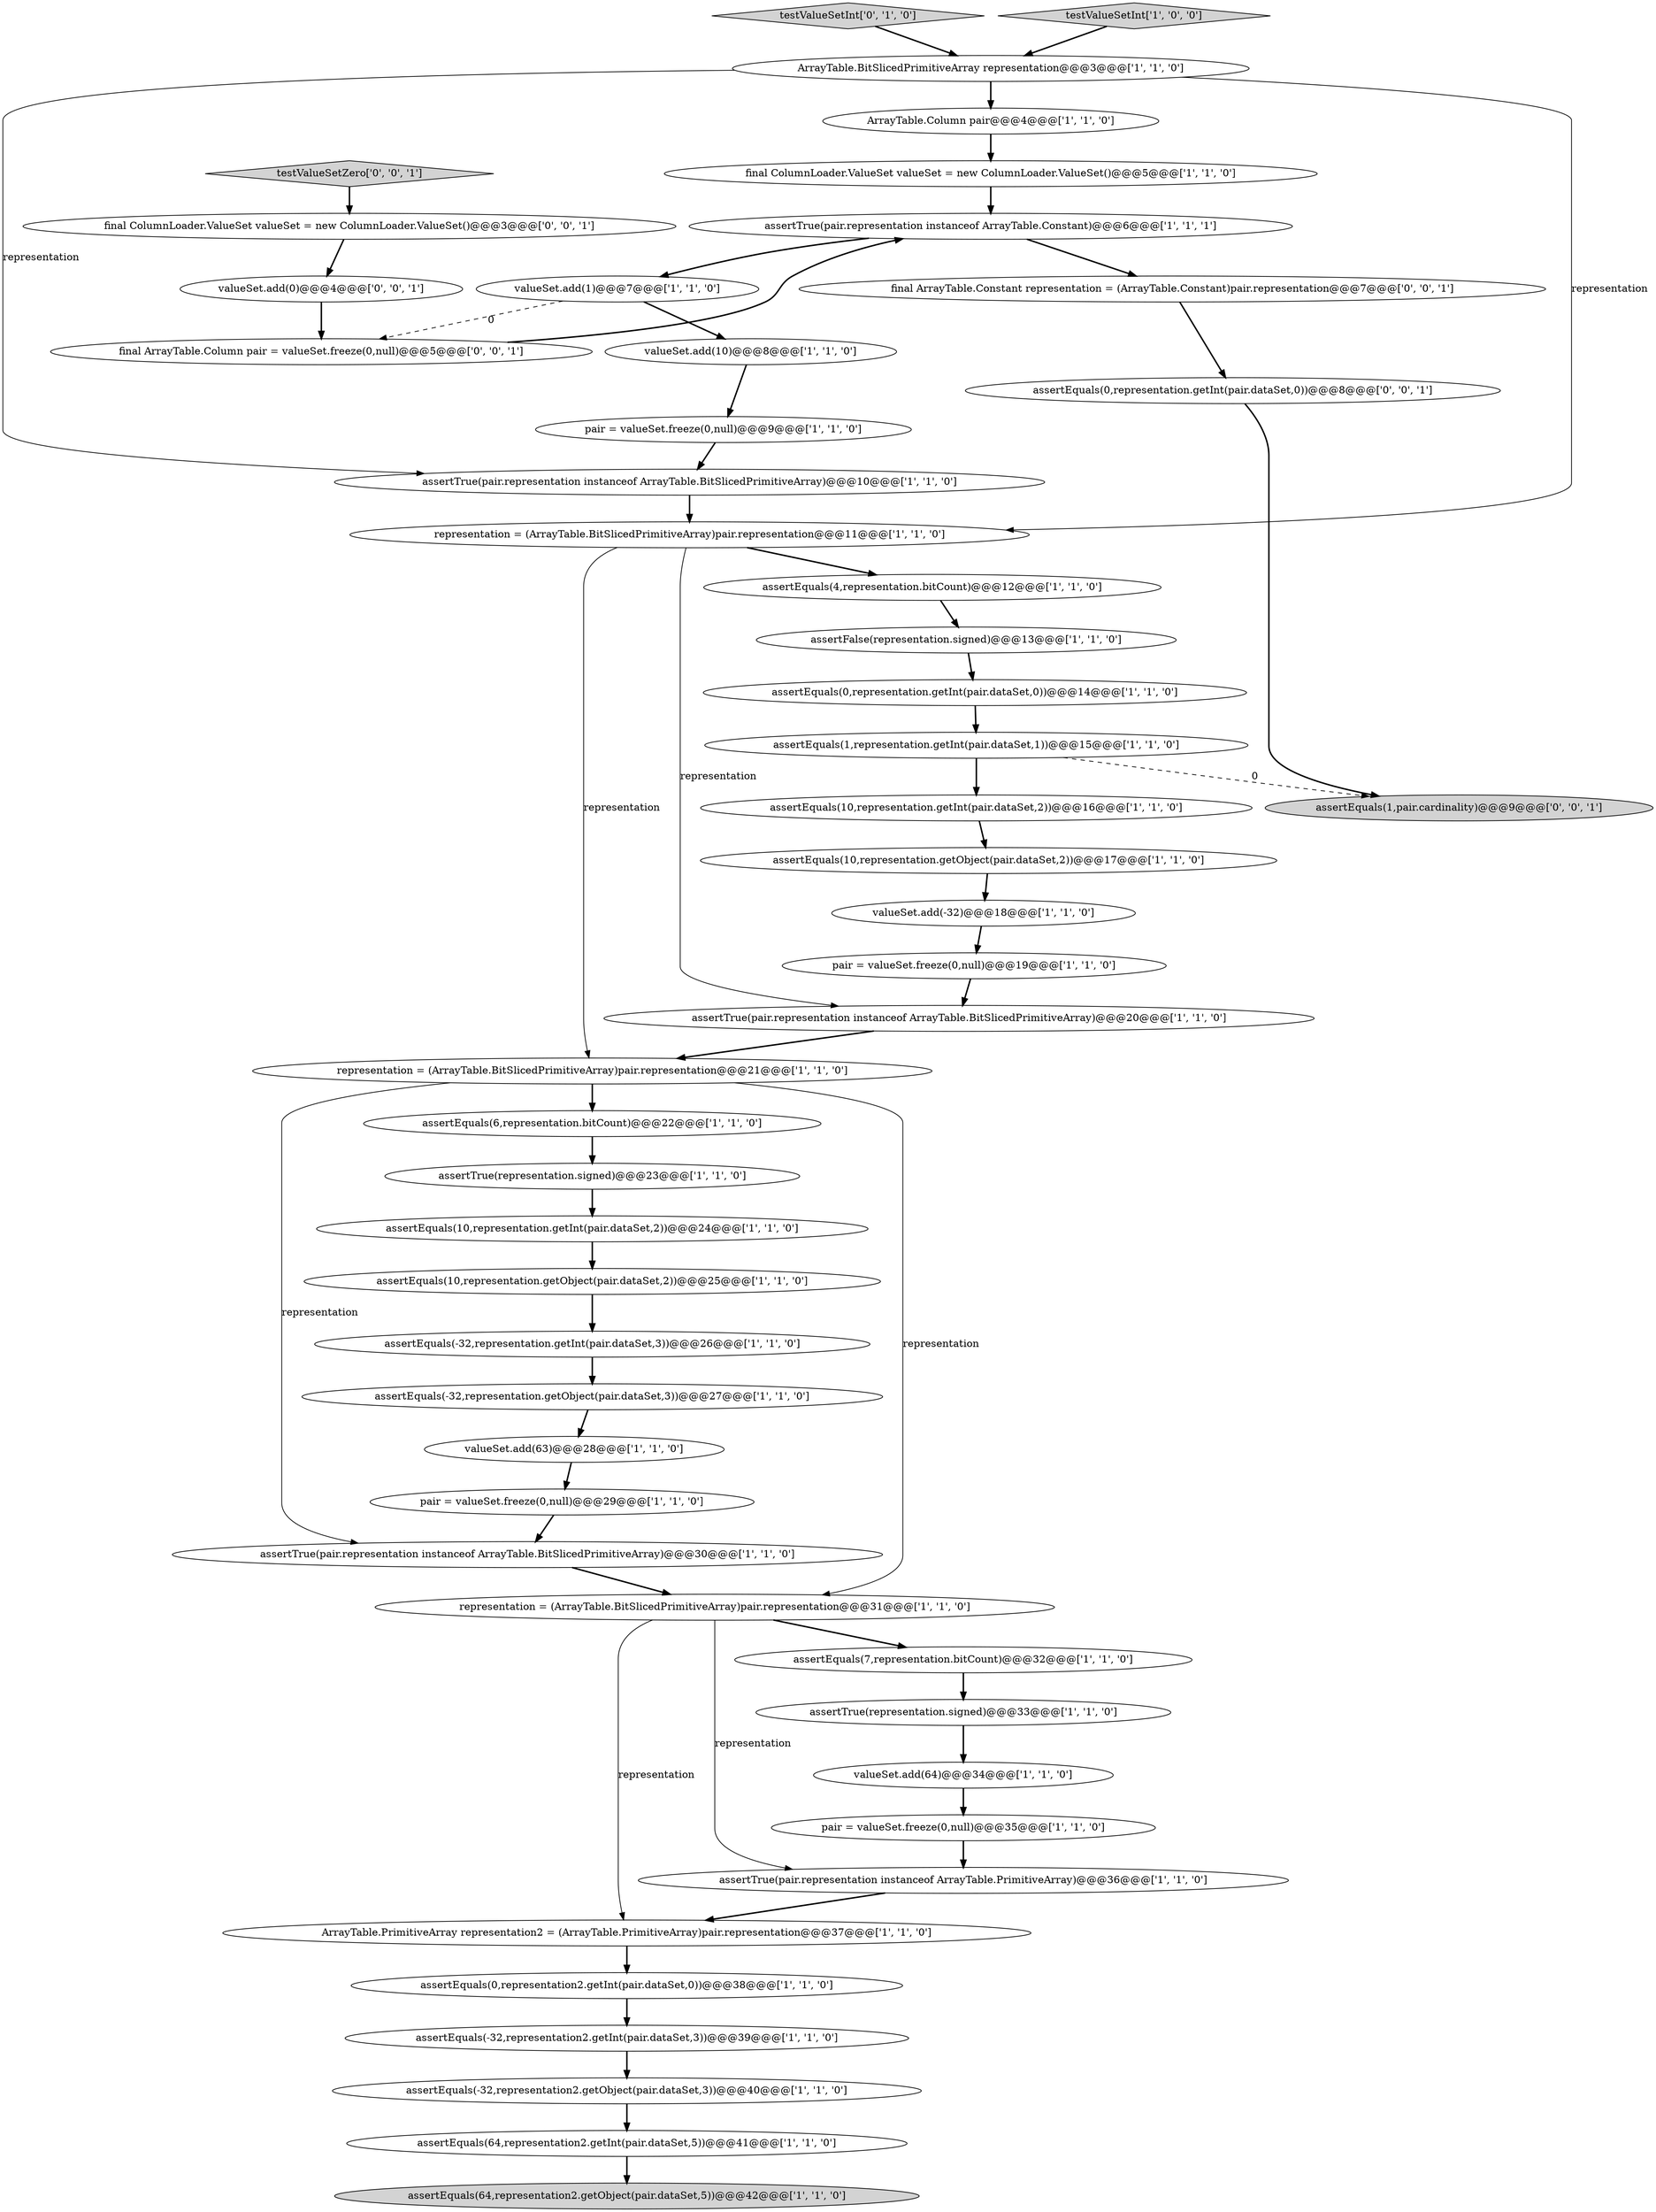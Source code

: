 digraph {
4 [style = filled, label = "assertEquals(10,representation.getInt(pair.dataSet,2))@@@16@@@['1', '1', '0']", fillcolor = white, shape = ellipse image = "AAA0AAABBB1BBB"];
45 [style = filled, label = "final ArrayTable.Constant representation = (ArrayTable.Constant)pair.representation@@@7@@@['0', '0', '1']", fillcolor = white, shape = ellipse image = "AAA0AAABBB3BBB"];
6 [style = filled, label = "assertTrue(pair.representation instanceof ArrayTable.BitSlicedPrimitiveArray)@@@30@@@['1', '1', '0']", fillcolor = white, shape = ellipse image = "AAA0AAABBB1BBB"];
2 [style = filled, label = "assertEquals(10,representation.getObject(pair.dataSet,2))@@@25@@@['1', '1', '0']", fillcolor = white, shape = ellipse image = "AAA0AAABBB1BBB"];
12 [style = filled, label = "representation = (ArrayTable.BitSlicedPrimitiveArray)pair.representation@@@21@@@['1', '1', '0']", fillcolor = white, shape = ellipse image = "AAA0AAABBB1BBB"];
22 [style = filled, label = "assertTrue(pair.representation instanceof ArrayTable.BitSlicedPrimitiveArray)@@@10@@@['1', '1', '0']", fillcolor = white, shape = ellipse image = "AAA0AAABBB1BBB"];
35 [style = filled, label = "assertEquals(0,representation.getInt(pair.dataSet,0))@@@14@@@['1', '1', '0']", fillcolor = white, shape = ellipse image = "AAA0AAABBB1BBB"];
7 [style = filled, label = "assertEquals(-32,representation2.getObject(pair.dataSet,3))@@@40@@@['1', '1', '0']", fillcolor = white, shape = ellipse image = "AAA0AAABBB1BBB"];
21 [style = filled, label = "assertTrue(representation.signed)@@@23@@@['1', '1', '0']", fillcolor = white, shape = ellipse image = "AAA0AAABBB1BBB"];
41 [style = filled, label = "testValueSetInt['0', '1', '0']", fillcolor = lightgray, shape = diamond image = "AAA0AAABBB2BBB"];
37 [style = filled, label = "assertEquals(4,representation.bitCount)@@@12@@@['1', '1', '0']", fillcolor = white, shape = ellipse image = "AAA0AAABBB1BBB"];
39 [style = filled, label = "assertEquals(-32,representation2.getInt(pair.dataSet,3))@@@39@@@['1', '1', '0']", fillcolor = white, shape = ellipse image = "AAA0AAABBB1BBB"];
25 [style = filled, label = "pair = valueSet.freeze(0,null)@@@29@@@['1', '1', '0']", fillcolor = white, shape = ellipse image = "AAA0AAABBB1BBB"];
0 [style = filled, label = "valueSet.add(64)@@@34@@@['1', '1', '0']", fillcolor = white, shape = ellipse image = "AAA0AAABBB1BBB"];
3 [style = filled, label = "assertEquals(64,representation2.getObject(pair.dataSet,5))@@@42@@@['1', '1', '0']", fillcolor = lightgray, shape = ellipse image = "AAA0AAABBB1BBB"];
14 [style = filled, label = "assertEquals(-32,representation.getObject(pair.dataSet,3))@@@27@@@['1', '1', '0']", fillcolor = white, shape = ellipse image = "AAA0AAABBB1BBB"];
27 [style = filled, label = "pair = valueSet.freeze(0,null)@@@19@@@['1', '1', '0']", fillcolor = white, shape = ellipse image = "AAA0AAABBB1BBB"];
31 [style = filled, label = "representation = (ArrayTable.BitSlicedPrimitiveArray)pair.representation@@@31@@@['1', '1', '0']", fillcolor = white, shape = ellipse image = "AAA0AAABBB1BBB"];
26 [style = filled, label = "assertTrue(pair.representation instanceof ArrayTable.PrimitiveArray)@@@36@@@['1', '1', '0']", fillcolor = white, shape = ellipse image = "AAA0AAABBB1BBB"];
15 [style = filled, label = "assertTrue(representation.signed)@@@33@@@['1', '1', '0']", fillcolor = white, shape = ellipse image = "AAA0AAABBB1BBB"];
33 [style = filled, label = "final ColumnLoader.ValueSet valueSet = new ColumnLoader.ValueSet()@@@5@@@['1', '1', '0']", fillcolor = white, shape = ellipse image = "AAA0AAABBB1BBB"];
20 [style = filled, label = "assertEquals(7,representation.bitCount)@@@32@@@['1', '1', '0']", fillcolor = white, shape = ellipse image = "AAA0AAABBB1BBB"];
1 [style = filled, label = "assertEquals(6,representation.bitCount)@@@22@@@['1', '1', '0']", fillcolor = white, shape = ellipse image = "AAA0AAABBB1BBB"];
28 [style = filled, label = "assertTrue(pair.representation instanceof ArrayTable.BitSlicedPrimitiveArray)@@@20@@@['1', '1', '0']", fillcolor = white, shape = ellipse image = "AAA0AAABBB1BBB"];
38 [style = filled, label = "assertEquals(0,representation2.getInt(pair.dataSet,0))@@@38@@@['1', '1', '0']", fillcolor = white, shape = ellipse image = "AAA0AAABBB1BBB"];
30 [style = filled, label = "assertEquals(1,representation.getInt(pair.dataSet,1))@@@15@@@['1', '1', '0']", fillcolor = white, shape = ellipse image = "AAA0AAABBB1BBB"];
24 [style = filled, label = "ArrayTable.Column pair@@@4@@@['1', '1', '0']", fillcolor = white, shape = ellipse image = "AAA0AAABBB1BBB"];
42 [style = filled, label = "assertEquals(0,representation.getInt(pair.dataSet,0))@@@8@@@['0', '0', '1']", fillcolor = white, shape = ellipse image = "AAA0AAABBB3BBB"];
11 [style = filled, label = "assertEquals(-32,representation.getInt(pair.dataSet,3))@@@26@@@['1', '1', '0']", fillcolor = white, shape = ellipse image = "AAA0AAABBB1BBB"];
44 [style = filled, label = "final ColumnLoader.ValueSet valueSet = new ColumnLoader.ValueSet()@@@3@@@['0', '0', '1']", fillcolor = white, shape = ellipse image = "AAA0AAABBB3BBB"];
9 [style = filled, label = "assertEquals(10,representation.getObject(pair.dataSet,2))@@@17@@@['1', '1', '0']", fillcolor = white, shape = ellipse image = "AAA0AAABBB1BBB"];
40 [style = filled, label = "assertEquals(64,representation2.getInt(pair.dataSet,5))@@@41@@@['1', '1', '0']", fillcolor = white, shape = ellipse image = "AAA0AAABBB1BBB"];
17 [style = filled, label = "pair = valueSet.freeze(0,null)@@@35@@@['1', '1', '0']", fillcolor = white, shape = ellipse image = "AAA0AAABBB1BBB"];
23 [style = filled, label = "ArrayTable.BitSlicedPrimitiveArray representation@@@3@@@['1', '1', '0']", fillcolor = white, shape = ellipse image = "AAA0AAABBB1BBB"];
34 [style = filled, label = "assertEquals(10,representation.getInt(pair.dataSet,2))@@@24@@@['1', '1', '0']", fillcolor = white, shape = ellipse image = "AAA0AAABBB1BBB"];
48 [style = filled, label = "testValueSetZero['0', '0', '1']", fillcolor = lightgray, shape = diamond image = "AAA0AAABBB3BBB"];
18 [style = filled, label = "valueSet.add(63)@@@28@@@['1', '1', '0']", fillcolor = white, shape = ellipse image = "AAA0AAABBB1BBB"];
19 [style = filled, label = "assertTrue(pair.representation instanceof ArrayTable.Constant)@@@6@@@['1', '1', '1']", fillcolor = white, shape = ellipse image = "AAA0AAABBB1BBB"];
10 [style = filled, label = "ArrayTable.PrimitiveArray representation2 = (ArrayTable.PrimitiveArray)pair.representation@@@37@@@['1', '1', '0']", fillcolor = white, shape = ellipse image = "AAA0AAABBB1BBB"];
13 [style = filled, label = "valueSet.add(-32)@@@18@@@['1', '1', '0']", fillcolor = white, shape = ellipse image = "AAA0AAABBB1BBB"];
32 [style = filled, label = "testValueSetInt['1', '0', '0']", fillcolor = lightgray, shape = diamond image = "AAA0AAABBB1BBB"];
46 [style = filled, label = "assertEquals(1,pair.cardinality)@@@9@@@['0', '0', '1']", fillcolor = lightgray, shape = ellipse image = "AAA0AAABBB3BBB"];
36 [style = filled, label = "valueSet.add(10)@@@8@@@['1', '1', '0']", fillcolor = white, shape = ellipse image = "AAA0AAABBB1BBB"];
5 [style = filled, label = "valueSet.add(1)@@@7@@@['1', '1', '0']", fillcolor = white, shape = ellipse image = "AAA0AAABBB1BBB"];
47 [style = filled, label = "valueSet.add(0)@@@4@@@['0', '0', '1']", fillcolor = white, shape = ellipse image = "AAA0AAABBB3BBB"];
16 [style = filled, label = "assertFalse(representation.signed)@@@13@@@['1', '1', '0']", fillcolor = white, shape = ellipse image = "AAA0AAABBB1BBB"];
29 [style = filled, label = "representation = (ArrayTable.BitSlicedPrimitiveArray)pair.representation@@@11@@@['1', '1', '0']", fillcolor = white, shape = ellipse image = "AAA0AAABBB1BBB"];
43 [style = filled, label = "final ArrayTable.Column pair = valueSet.freeze(0,null)@@@5@@@['0', '0', '1']", fillcolor = white, shape = ellipse image = "AAA0AAABBB3BBB"];
8 [style = filled, label = "pair = valueSet.freeze(0,null)@@@9@@@['1', '1', '0']", fillcolor = white, shape = ellipse image = "AAA0AAABBB1BBB"];
4->9 [style = bold, label=""];
17->26 [style = bold, label=""];
23->29 [style = solid, label="representation"];
32->23 [style = bold, label=""];
42->46 [style = bold, label=""];
11->14 [style = bold, label=""];
26->10 [style = bold, label=""];
0->17 [style = bold, label=""];
29->28 [style = solid, label="representation"];
30->46 [style = dashed, label="0"];
27->28 [style = bold, label=""];
12->6 [style = solid, label="representation"];
21->34 [style = bold, label=""];
22->29 [style = bold, label=""];
47->43 [style = bold, label=""];
29->37 [style = bold, label=""];
48->44 [style = bold, label=""];
28->12 [style = bold, label=""];
25->6 [style = bold, label=""];
12->1 [style = bold, label=""];
38->39 [style = bold, label=""];
29->12 [style = solid, label="representation"];
8->22 [style = bold, label=""];
43->19 [style = bold, label=""];
24->33 [style = bold, label=""];
19->5 [style = bold, label=""];
19->45 [style = bold, label=""];
23->24 [style = bold, label=""];
13->27 [style = bold, label=""];
6->31 [style = bold, label=""];
31->26 [style = solid, label="representation"];
34->2 [style = bold, label=""];
39->7 [style = bold, label=""];
40->3 [style = bold, label=""];
5->43 [style = dashed, label="0"];
30->4 [style = bold, label=""];
1->21 [style = bold, label=""];
31->10 [style = solid, label="representation"];
15->0 [style = bold, label=""];
12->31 [style = solid, label="representation"];
18->25 [style = bold, label=""];
45->42 [style = bold, label=""];
36->8 [style = bold, label=""];
14->18 [style = bold, label=""];
23->22 [style = solid, label="representation"];
33->19 [style = bold, label=""];
16->35 [style = bold, label=""];
31->20 [style = bold, label=""];
41->23 [style = bold, label=""];
5->36 [style = bold, label=""];
35->30 [style = bold, label=""];
20->15 [style = bold, label=""];
44->47 [style = bold, label=""];
37->16 [style = bold, label=""];
2->11 [style = bold, label=""];
10->38 [style = bold, label=""];
9->13 [style = bold, label=""];
7->40 [style = bold, label=""];
}
